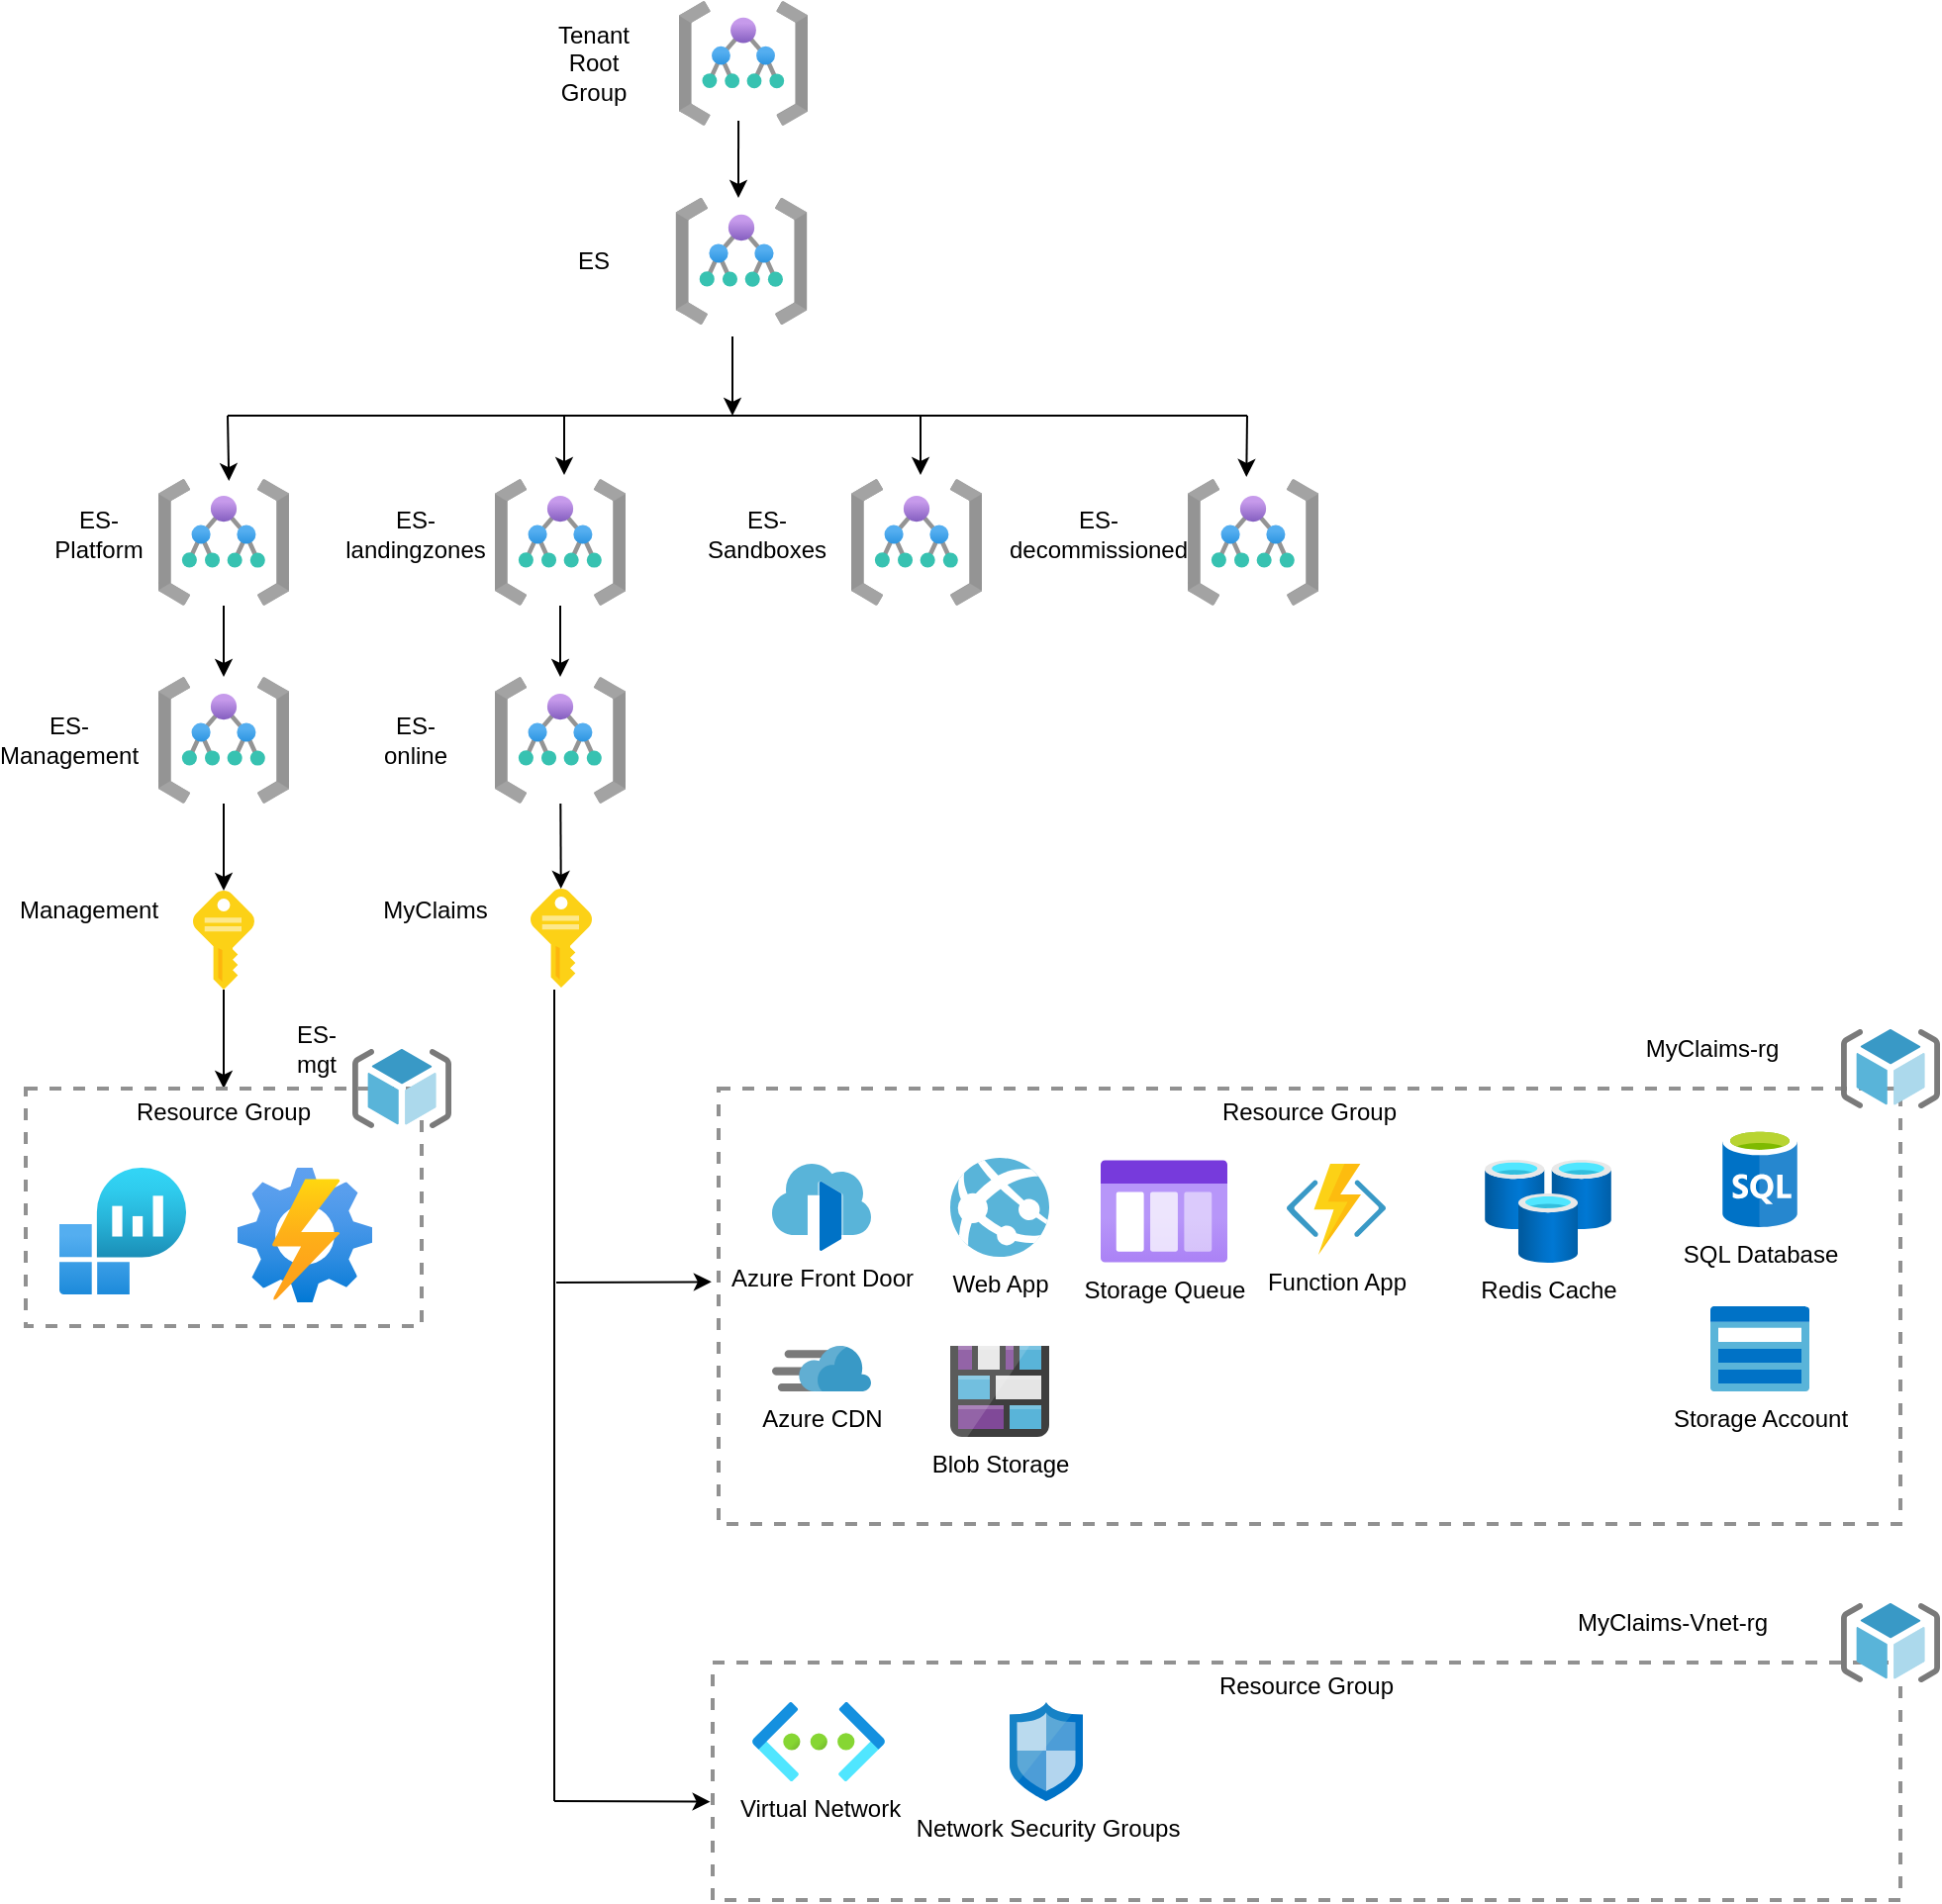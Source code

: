 <mxfile version="13.7.9" type="device"><diagram id="hEWn_h3fvXc-652m1sUv" name="Page-1"><mxGraphModel dx="1333" dy="707" grid="1" gridSize="10" guides="1" tooltips="1" connect="1" arrows="1" fold="1" page="1" pageScale="1" pageWidth="850" pageHeight="1100" math="0" shadow="0"><root><mxCell id="0"/><mxCell id="1" parent="0"/><mxCell id="dGkXrNlnnZguSeDD8M67-1" value="" style="aspect=fixed;html=1;points=[];align=center;image;fontSize=12;image=img/lib/azure2/general/Management_Groups.svg;" vertex="1" parent="1"><mxGeometry x="373" y="90" width="65" height="64" as="geometry"/></mxCell><mxCell id="dGkXrNlnnZguSeDD8M67-2" value="" style="aspect=fixed;html=1;points=[];align=center;image;fontSize=12;image=img/lib/azure2/general/Management_Groups.svg;" vertex="1" parent="1"><mxGeometry x="371" y="190" width="67" height="64" as="geometry"/></mxCell><mxCell id="dGkXrNlnnZguSeDD8M67-32" value="" style="edgeStyle=none;rounded=0;orthogonalLoop=1;jettySize=auto;html=1;" edge="1" parent="1" source="dGkXrNlnnZguSeDD8M67-3" target="dGkXrNlnnZguSeDD8M67-7"><mxGeometry relative="1" as="geometry"/></mxCell><mxCell id="dGkXrNlnnZguSeDD8M67-3" value="" style="aspect=fixed;html=1;points=[];align=center;image;fontSize=12;image=img/lib/azure2/general/Management_Groups.svg;" vertex="1" parent="1"><mxGeometry x="110" y="332" width="66" height="64" as="geometry"/></mxCell><mxCell id="dGkXrNlnnZguSeDD8M67-33" value="" style="edgeStyle=none;rounded=0;orthogonalLoop=1;jettySize=auto;html=1;" edge="1" parent="1" source="dGkXrNlnnZguSeDD8M67-4" target="dGkXrNlnnZguSeDD8M67-8"><mxGeometry relative="1" as="geometry"/></mxCell><mxCell id="dGkXrNlnnZguSeDD8M67-4" value="" style="aspect=fixed;html=1;points=[];align=center;image;fontSize=12;image=img/lib/azure2/general/Management_Groups.svg;" vertex="1" parent="1"><mxGeometry x="280" y="332" width="66" height="64" as="geometry"/></mxCell><mxCell id="dGkXrNlnnZguSeDD8M67-5" value="" style="aspect=fixed;html=1;points=[];align=center;image;fontSize=12;image=img/lib/azure2/general/Management_Groups.svg;" vertex="1" parent="1"><mxGeometry x="460" y="332" width="66" height="64" as="geometry"/></mxCell><mxCell id="dGkXrNlnnZguSeDD8M67-6" value="" style="aspect=fixed;html=1;points=[];align=center;image;fontSize=12;image=img/lib/azure2/general/Management_Groups.svg;" vertex="1" parent="1"><mxGeometry x="630" y="332" width="66" height="64" as="geometry"/></mxCell><mxCell id="dGkXrNlnnZguSeDD8M67-35" value="" style="edgeStyle=none;rounded=0;orthogonalLoop=1;jettySize=auto;html=1;" edge="1" parent="1" source="dGkXrNlnnZguSeDD8M67-7" target="dGkXrNlnnZguSeDD8M67-34"><mxGeometry relative="1" as="geometry"/></mxCell><mxCell id="dGkXrNlnnZguSeDD8M67-7" value="" style="aspect=fixed;html=1;points=[];align=center;image;fontSize=12;image=img/lib/azure2/general/Management_Groups.svg;" vertex="1" parent="1"><mxGeometry x="110" y="432" width="66" height="64" as="geometry"/></mxCell><mxCell id="dGkXrNlnnZguSeDD8M67-44" value="" style="edgeStyle=none;rounded=0;orthogonalLoop=1;jettySize=auto;html=1;" edge="1" parent="1" source="dGkXrNlnnZguSeDD8M67-8" target="dGkXrNlnnZguSeDD8M67-43"><mxGeometry relative="1" as="geometry"/></mxCell><mxCell id="dGkXrNlnnZguSeDD8M67-8" value="" style="aspect=fixed;html=1;points=[];align=center;image;fontSize=12;image=img/lib/azure2/general/Management_Groups.svg;" vertex="1" parent="1"><mxGeometry x="280" y="432" width="66" height="64" as="geometry"/></mxCell><mxCell id="dGkXrNlnnZguSeDD8M67-12" value="" style="endArrow=none;html=1;" edge="1" parent="1"><mxGeometry width="50" height="50" relative="1" as="geometry"><mxPoint x="145" y="300" as="sourcePoint"/><mxPoint x="660" y="300" as="targetPoint"/></mxGeometry></mxCell><mxCell id="dGkXrNlnnZguSeDD8M67-14" value="" style="endArrow=classic;html=1;" edge="1" parent="1"><mxGeometry width="50" height="50" relative="1" as="geometry"><mxPoint x="400" y="260" as="sourcePoint"/><mxPoint x="400" y="300" as="targetPoint"/></mxGeometry></mxCell><mxCell id="dGkXrNlnnZguSeDD8M67-15" value="" style="endArrow=classic;html=1;entryX=0.54;entryY=0.016;entryDx=0;entryDy=0;entryPerimeter=0;" edge="1" parent="1" target="dGkXrNlnnZguSeDD8M67-3"><mxGeometry width="50" height="50" relative="1" as="geometry"><mxPoint x="145" y="300" as="sourcePoint"/><mxPoint x="410" y="310" as="targetPoint"/></mxGeometry></mxCell><mxCell id="dGkXrNlnnZguSeDD8M67-16" value="" style="endArrow=classic;html=1;" edge="1" parent="1"><mxGeometry width="50" height="50" relative="1" as="geometry"><mxPoint x="315" y="300" as="sourcePoint"/><mxPoint x="315" y="330" as="targetPoint"/></mxGeometry></mxCell><mxCell id="dGkXrNlnnZguSeDD8M67-18" value="" style="endArrow=classic;html=1;exitX=0.462;exitY=0.953;exitDx=0;exitDy=0;exitPerimeter=0;" edge="1" parent="1" source="dGkXrNlnnZguSeDD8M67-1"><mxGeometry width="50" height="50" relative="1" as="geometry"><mxPoint x="410" y="270" as="sourcePoint"/><mxPoint x="403" y="190" as="targetPoint"/></mxGeometry></mxCell><mxCell id="dGkXrNlnnZguSeDD8M67-19" value="" style="endArrow=classic;html=1;" edge="1" parent="1"><mxGeometry width="50" height="50" relative="1" as="geometry"><mxPoint x="495" y="300" as="sourcePoint"/><mxPoint x="495" y="330" as="targetPoint"/></mxGeometry></mxCell><mxCell id="dGkXrNlnnZguSeDD8M67-21" value="" style="endArrow=classic;html=1;entryX=0.449;entryY=-0.016;entryDx=0;entryDy=0;entryPerimeter=0;" edge="1" parent="1" target="dGkXrNlnnZguSeDD8M67-6"><mxGeometry width="50" height="50" relative="1" as="geometry"><mxPoint x="660" y="300" as="sourcePoint"/><mxPoint x="505" y="340" as="targetPoint"/></mxGeometry></mxCell><mxCell id="dGkXrNlnnZguSeDD8M67-22" value="Tenant Root Group" style="text;html=1;strokeColor=none;fillColor=none;align=center;verticalAlign=middle;whiteSpace=wrap;rounded=0;" vertex="1" parent="1"><mxGeometry x="310" y="112" width="40" height="20" as="geometry"/></mxCell><mxCell id="dGkXrNlnnZguSeDD8M67-23" value="ES" style="text;html=1;strokeColor=none;fillColor=none;align=center;verticalAlign=middle;whiteSpace=wrap;rounded=0;" vertex="1" parent="1"><mxGeometry x="310" y="212" width="40" height="20" as="geometry"/></mxCell><mxCell id="dGkXrNlnnZguSeDD8M67-24" value="ES-Platform" style="text;html=1;strokeColor=none;fillColor=none;align=center;verticalAlign=middle;whiteSpace=wrap;rounded=0;" vertex="1" parent="1"><mxGeometry x="60" y="350" width="40" height="20" as="geometry"/></mxCell><mxCell id="dGkXrNlnnZguSeDD8M67-26" value="ES-landingzones" style="text;html=1;strokeColor=none;fillColor=none;align=center;verticalAlign=middle;whiteSpace=wrap;rounded=0;" vertex="1" parent="1"><mxGeometry x="210" y="350" width="60" height="20" as="geometry"/></mxCell><mxCell id="dGkXrNlnnZguSeDD8M67-28" value="ES-Sandboxes" style="text;html=1;strokeColor=none;fillColor=none;align=center;verticalAlign=middle;whiteSpace=wrap;rounded=0;" vertex="1" parent="1"><mxGeometry x="390" y="350" width="55" height="20" as="geometry"/></mxCell><mxCell id="dGkXrNlnnZguSeDD8M67-29" value="ES-decommissioned" style="text;html=1;strokeColor=none;fillColor=none;align=center;verticalAlign=middle;whiteSpace=wrap;rounded=0;" vertex="1" parent="1"><mxGeometry x="550" y="350" width="70" height="20" as="geometry"/></mxCell><mxCell id="dGkXrNlnnZguSeDD8M67-30" value="ES-Management" style="text;html=1;strokeColor=none;fillColor=none;align=center;verticalAlign=middle;whiteSpace=wrap;rounded=0;" vertex="1" parent="1"><mxGeometry x="40" y="454" width="50" height="20" as="geometry"/></mxCell><mxCell id="dGkXrNlnnZguSeDD8M67-31" value="ES-online" style="text;html=1;strokeColor=none;fillColor=none;align=center;verticalAlign=middle;whiteSpace=wrap;rounded=0;" vertex="1" parent="1"><mxGeometry x="220" y="454" width="40" height="20" as="geometry"/></mxCell><mxCell id="dGkXrNlnnZguSeDD8M67-39" value="" style="edgeStyle=none;rounded=0;orthogonalLoop=1;jettySize=auto;html=1;" edge="1" parent="1" source="dGkXrNlnnZguSeDD8M67-34" target="dGkXrNlnnZguSeDD8M67-37"><mxGeometry relative="1" as="geometry"/></mxCell><mxCell id="dGkXrNlnnZguSeDD8M67-34" value="" style="aspect=fixed;html=1;points=[];align=center;image;fontSize=12;image=img/lib/mscae/Key.svg;" vertex="1" parent="1"><mxGeometry x="127.5" y="540" width="31" height="50" as="geometry"/></mxCell><mxCell id="dGkXrNlnnZguSeDD8M67-36" value="Management" style="text;html=1;strokeColor=none;fillColor=none;align=center;verticalAlign=middle;whiteSpace=wrap;rounded=0;" vertex="1" parent="1"><mxGeometry x="50" y="540" width="50" height="20" as="geometry"/></mxCell><mxCell id="dGkXrNlnnZguSeDD8M67-37" value="Resource Group" style="fontStyle=0;verticalAlign=top;align=center;spacingTop=-2;fillColor=none;rounded=0;whiteSpace=wrap;html=1;strokeColor=#919191;strokeWidth=2;dashed=1;container=1;collapsible=0;expand=0;recursiveResize=0;" vertex="1" parent="1"><mxGeometry x="43" y="640" width="200" height="120" as="geometry"/></mxCell><mxCell id="dGkXrNlnnZguSeDD8M67-38" value="" style="aspect=fixed;html=1;points=[];align=center;image;fontSize=12;image=img/lib/mscae/ResourceGroup.svg;" vertex="1" parent="dGkXrNlnnZguSeDD8M67-37"><mxGeometry x="165" y="-20" width="50" height="40" as="geometry"/></mxCell><mxCell id="dGkXrNlnnZguSeDD8M67-41" value="" style="aspect=fixed;html=1;points=[];align=center;image;fontSize=12;image=img/lib/azure2/analytics/Log_Analytics_Workspaces.svg;" vertex="1" parent="dGkXrNlnnZguSeDD8M67-37"><mxGeometry x="17" y="40" width="64" height="64" as="geometry"/></mxCell><mxCell id="dGkXrNlnnZguSeDD8M67-42" value="" style="aspect=fixed;html=1;points=[];align=center;image;fontSize=12;image=img/lib/azure2/management_governance/Automation_Accounts.svg;" vertex="1" parent="dGkXrNlnnZguSeDD8M67-37"><mxGeometry x="107" y="40" width="68" height="68" as="geometry"/></mxCell><mxCell id="dGkXrNlnnZguSeDD8M67-40" value="ES-mgt" style="text;html=1;strokeColor=none;fillColor=none;align=center;verticalAlign=middle;whiteSpace=wrap;rounded=0;" vertex="1" parent="1"><mxGeometry x="170" y="610" width="40" height="20" as="geometry"/></mxCell><mxCell id="dGkXrNlnnZguSeDD8M67-43" value="" style="aspect=fixed;html=1;points=[];align=center;image;fontSize=12;image=img/lib/mscae/Key.svg;" vertex="1" parent="1"><mxGeometry x="298" y="539" width="31" height="50" as="geometry"/></mxCell><mxCell id="dGkXrNlnnZguSeDD8M67-45" value="MyClaims" style="text;html=1;strokeColor=none;fillColor=none;align=center;verticalAlign=middle;whiteSpace=wrap;rounded=0;" vertex="1" parent="1"><mxGeometry x="230" y="540" width="40" height="20" as="geometry"/></mxCell><mxCell id="dGkXrNlnnZguSeDD8M67-49" value="Resource Group" style="fontStyle=0;verticalAlign=top;align=center;spacingTop=-2;fillColor=none;rounded=0;whiteSpace=wrap;html=1;strokeColor=#919191;strokeWidth=2;dashed=1;container=1;collapsible=0;expand=0;recursiveResize=0;" vertex="1" parent="1"><mxGeometry x="393" y="640" width="597" height="220" as="geometry"/></mxCell><mxCell id="dGkXrNlnnZguSeDD8M67-52" value="Azure Front Door" style="aspect=fixed;html=1;points=[];align=center;image;fontSize=12;image=img/lib/mscae/Front_Doors.svg;" vertex="1" parent="dGkXrNlnnZguSeDD8M67-49"><mxGeometry x="27" y="38" width="50" height="44" as="geometry"/></mxCell><mxCell id="dGkXrNlnnZguSeDD8M67-53" value="Web App" style="aspect=fixed;html=1;points=[];align=center;image;fontSize=12;image=img/lib/mscae/App_Services.svg;" vertex="1" parent="dGkXrNlnnZguSeDD8M67-49"><mxGeometry x="117" y="35" width="50" height="50" as="geometry"/></mxCell><mxCell id="dGkXrNlnnZguSeDD8M67-54" value="Function App" style="aspect=fixed;html=1;points=[];align=center;image;fontSize=12;image=img/lib/mscae/Functions.svg;" vertex="1" parent="dGkXrNlnnZguSeDD8M67-49"><mxGeometry x="287" y="38" width="50" height="46" as="geometry"/></mxCell><mxCell id="dGkXrNlnnZguSeDD8M67-55" value="Storage Queue" style="aspect=fixed;html=1;points=[];align=center;image;fontSize=12;image=img/lib/azure2/general/Storage_Queue.svg;" vertex="1" parent="dGkXrNlnnZguSeDD8M67-49"><mxGeometry x="193" y="36" width="64" height="52" as="geometry"/></mxCell><mxCell id="dGkXrNlnnZguSeDD8M67-56" value="Redis Cache" style="aspect=fixed;html=1;points=[];align=center;image;fontSize=12;image=img/lib/azure2/databases/Cache_Redis.svg;" vertex="1" parent="dGkXrNlnnZguSeDD8M67-49"><mxGeometry x="387" y="36" width="64" height="52" as="geometry"/></mxCell><mxCell id="dGkXrNlnnZguSeDD8M67-57" value="SQL Database" style="aspect=fixed;html=1;points=[];align=center;image;fontSize=12;image=img/lib/mscae/SQL_Database_generic.svg;" vertex="1" parent="dGkXrNlnnZguSeDD8M67-49"><mxGeometry x="507" y="20" width="38" height="50" as="geometry"/></mxCell><mxCell id="dGkXrNlnnZguSeDD8M67-59" value="Storage Account" style="aspect=fixed;html=1;points=[];align=center;image;fontSize=12;image=img/lib/mscae/ClassicStorage.svg;" vertex="1" parent="dGkXrNlnnZguSeDD8M67-49"><mxGeometry x="501" y="110" width="50" height="43" as="geometry"/></mxCell><mxCell id="dGkXrNlnnZguSeDD8M67-60" value="Azure CDN" style="aspect=fixed;html=1;points=[];align=center;image;fontSize=12;image=img/lib/mscae/Content_Delivery_Network.svg;" vertex="1" parent="dGkXrNlnnZguSeDD8M67-49"><mxGeometry x="27" y="130" width="50" height="23" as="geometry"/></mxCell><mxCell id="dGkXrNlnnZguSeDD8M67-61" value="Blob Storage" style="aspect=fixed;html=1;points=[];align=center;image;fontSize=12;image=img/lib/mscae/Blog_Storage.svg;" vertex="1" parent="dGkXrNlnnZguSeDD8M67-49"><mxGeometry x="117" y="130" width="50" height="46" as="geometry"/></mxCell><mxCell id="dGkXrNlnnZguSeDD8M67-51" value="" style="aspect=fixed;html=1;points=[];align=center;image;fontSize=12;image=img/lib/mscae/ResourceGroup.svg;" vertex="1" parent="dGkXrNlnnZguSeDD8M67-49"><mxGeometry x="567" y="-30" width="50" height="40" as="geometry"/></mxCell><mxCell id="dGkXrNlnnZguSeDD8M67-50" value="" style="endArrow=classic;html=1;entryX=-0.006;entryY=0.444;entryDx=0;entryDy=0;entryPerimeter=0;" edge="1" parent="1" target="dGkXrNlnnZguSeDD8M67-49"><mxGeometry width="50" height="50" relative="1" as="geometry"><mxPoint x="311" y="738" as="sourcePoint"/><mxPoint x="410" y="520" as="targetPoint"/></mxGeometry></mxCell><mxCell id="dGkXrNlnnZguSeDD8M67-63" value="MyClaims-rg" style="text;html=1;strokeColor=none;fillColor=none;align=center;verticalAlign=middle;whiteSpace=wrap;rounded=0;" vertex="1" parent="1"><mxGeometry x="860" y="610" width="70" height="20" as="geometry"/></mxCell><mxCell id="dGkXrNlnnZguSeDD8M67-64" value="Resource Group" style="fontStyle=0;verticalAlign=top;align=center;spacingTop=-2;fillColor=none;rounded=0;whiteSpace=wrap;html=1;strokeColor=#919191;strokeWidth=2;dashed=1;container=1;collapsible=0;expand=0;recursiveResize=0;" vertex="1" parent="1"><mxGeometry x="390" y="930" width="600" height="120" as="geometry"/></mxCell><mxCell id="dGkXrNlnnZguSeDD8M67-67" value="" style="aspect=fixed;html=1;points=[];align=center;image;fontSize=12;image=img/lib/mscae/ResourceGroup.svg;" vertex="1" parent="dGkXrNlnnZguSeDD8M67-64"><mxGeometry x="570" y="-30" width="50" height="40" as="geometry"/></mxCell><mxCell id="dGkXrNlnnZguSeDD8M67-68" value="MyClaims-Vnet-rg" style="text;html=1;strokeColor=none;fillColor=none;align=center;verticalAlign=middle;whiteSpace=wrap;rounded=0;" vertex="1" parent="dGkXrNlnnZguSeDD8M67-64"><mxGeometry x="430" y="-30" width="110" height="20" as="geometry"/></mxCell><mxCell id="dGkXrNlnnZguSeDD8M67-69" value="Virtual Network" style="aspect=fixed;html=1;points=[];align=center;image;fontSize=12;image=img/lib/azure2/networking/Virtual_Networks.svg;" vertex="1" parent="dGkXrNlnnZguSeDD8M67-64"><mxGeometry x="20" y="20" width="67" height="40" as="geometry"/></mxCell><mxCell id="dGkXrNlnnZguSeDD8M67-70" value="Network Security Groups" style="aspect=fixed;html=1;points=[];align=center;image;fontSize=12;image=img/lib/mscae/Network_Security_Groups_Classic.svg;" vertex="1" parent="dGkXrNlnnZguSeDD8M67-64"><mxGeometry x="150" y="20" width="37" height="50" as="geometry"/></mxCell><mxCell id="dGkXrNlnnZguSeDD8M67-65" value="" style="endArrow=none;html=1;" edge="1" parent="1"><mxGeometry width="50" height="50" relative="1" as="geometry"><mxPoint x="310" y="1000" as="sourcePoint"/><mxPoint x="310" y="590" as="targetPoint"/></mxGeometry></mxCell><mxCell id="dGkXrNlnnZguSeDD8M67-66" value="" style="endArrow=classic;html=1;entryX=-0.002;entryY=0.586;entryDx=0;entryDy=0;entryPerimeter=0;" edge="1" parent="1" target="dGkXrNlnnZguSeDD8M67-64"><mxGeometry width="50" height="50" relative="1" as="geometry"><mxPoint x="310" y="1000" as="sourcePoint"/><mxPoint x="399.418" y="747.68" as="targetPoint"/></mxGeometry></mxCell></root></mxGraphModel></diagram></mxfile>